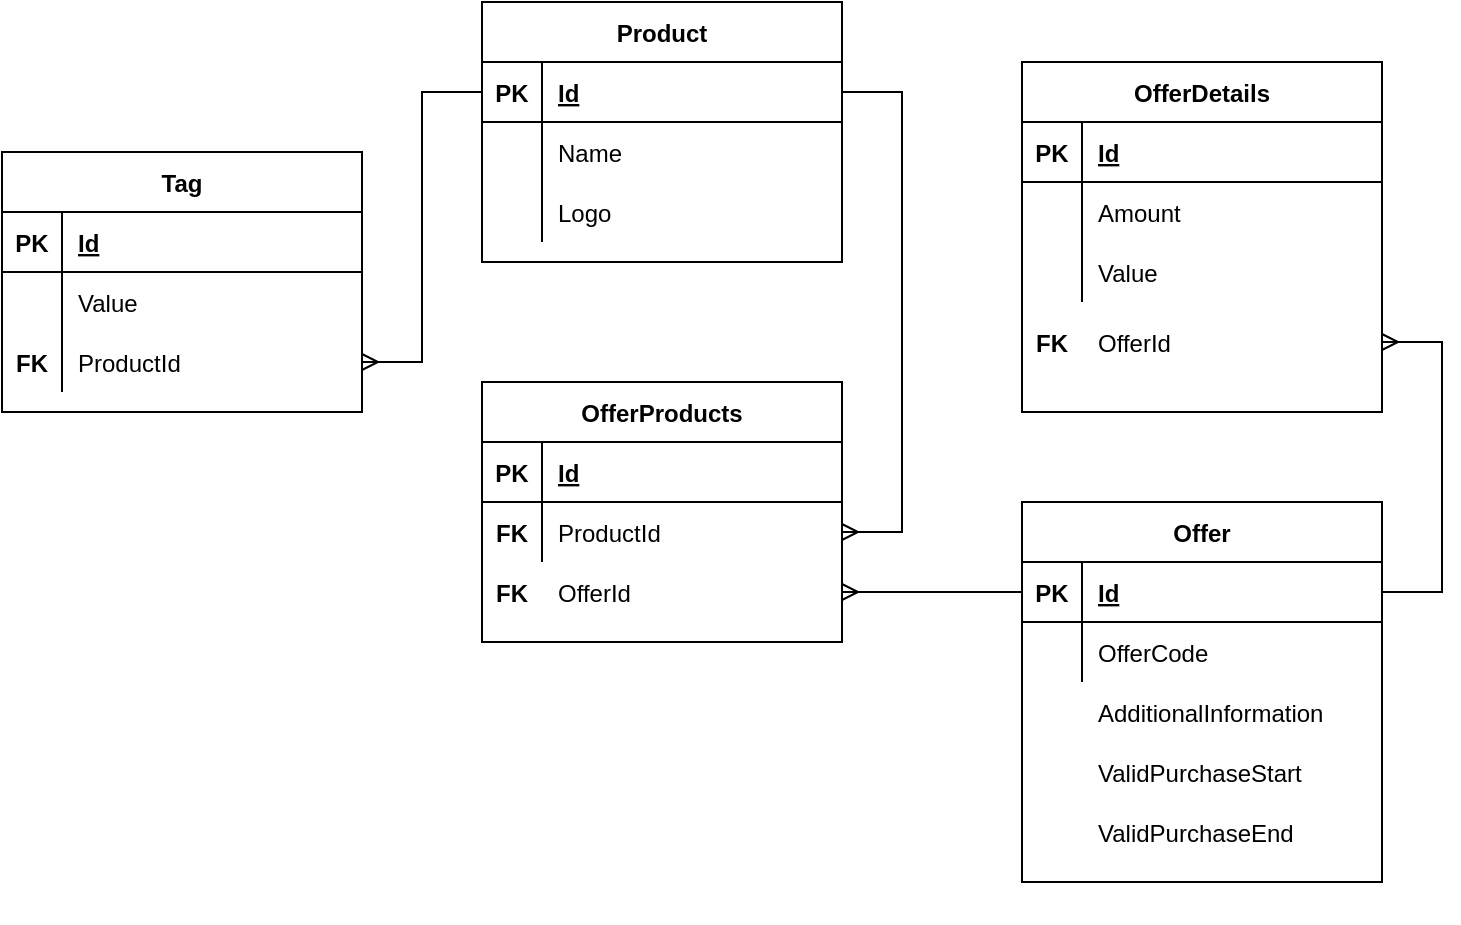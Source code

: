 <mxfile version="20.0.1" type="device"><diagram id="2Wwj6lRafs4TAOpIaeMM" name="Page-1"><mxGraphModel dx="1309" dy="980" grid="1" gridSize="10" guides="1" tooltips="1" connect="1" arrows="1" fold="1" page="0" pageScale="1" pageWidth="827" pageHeight="1169" math="0" shadow="0"><root><mxCell id="0"/><mxCell id="1" parent="0"/><mxCell id="HET-emF-7KSiDFlv094n-15" value="OfferProducts" style="shape=table;startSize=30;container=1;collapsible=1;childLayout=tableLayout;fixedRows=1;rowLines=0;fontStyle=1;align=center;resizeLast=1;" parent="1" vertex="1"><mxGeometry x="30" y="20" width="180" height="130" as="geometry"/></mxCell><mxCell id="HET-emF-7KSiDFlv094n-16" value="" style="shape=tableRow;horizontal=0;startSize=0;swimlaneHead=0;swimlaneBody=0;fillColor=none;collapsible=0;dropTarget=0;points=[[0,0.5],[1,0.5]];portConstraint=eastwest;top=0;left=0;right=0;bottom=1;" parent="HET-emF-7KSiDFlv094n-15" vertex="1"><mxGeometry y="30" width="180" height="30" as="geometry"/></mxCell><mxCell id="HET-emF-7KSiDFlv094n-17" value="PK" style="shape=partialRectangle;connectable=0;fillColor=none;top=0;left=0;bottom=0;right=0;fontStyle=1;overflow=hidden;" parent="HET-emF-7KSiDFlv094n-16" vertex="1"><mxGeometry width="30" height="30" as="geometry"><mxRectangle width="30" height="30" as="alternateBounds"/></mxGeometry></mxCell><mxCell id="HET-emF-7KSiDFlv094n-18" value="Id" style="shape=partialRectangle;connectable=0;fillColor=none;top=0;left=0;bottom=0;right=0;align=left;spacingLeft=6;fontStyle=5;overflow=hidden;" parent="HET-emF-7KSiDFlv094n-16" vertex="1"><mxGeometry x="30" width="150" height="30" as="geometry"><mxRectangle width="150" height="30" as="alternateBounds"/></mxGeometry></mxCell><mxCell id="HET-emF-7KSiDFlv094n-19" value="" style="shape=tableRow;horizontal=0;startSize=0;swimlaneHead=0;swimlaneBody=0;fillColor=none;collapsible=0;dropTarget=0;points=[[0,0.5],[1,0.5]];portConstraint=eastwest;top=0;left=0;right=0;bottom=0;" parent="HET-emF-7KSiDFlv094n-15" vertex="1"><mxGeometry y="60" width="180" height="30" as="geometry"/></mxCell><mxCell id="HET-emF-7KSiDFlv094n-20" value="" style="shape=partialRectangle;connectable=0;fillColor=none;top=0;left=0;bottom=0;right=0;editable=1;overflow=hidden;" parent="HET-emF-7KSiDFlv094n-19" vertex="1"><mxGeometry width="30" height="30" as="geometry"><mxRectangle width="30" height="30" as="alternateBounds"/></mxGeometry></mxCell><mxCell id="HET-emF-7KSiDFlv094n-21" value="ProductId" style="shape=partialRectangle;connectable=0;fillColor=none;top=0;left=0;bottom=0;right=0;align=left;spacingLeft=6;overflow=hidden;" parent="HET-emF-7KSiDFlv094n-19" vertex="1"><mxGeometry x="30" width="150" height="30" as="geometry"><mxRectangle width="150" height="30" as="alternateBounds"/></mxGeometry></mxCell><mxCell id="HET-emF-7KSiDFlv094n-60" value="Offer" style="shape=table;startSize=30;container=1;collapsible=1;childLayout=tableLayout;fixedRows=1;rowLines=0;fontStyle=1;align=center;resizeLast=1;" parent="1" vertex="1"><mxGeometry x="300" y="80" width="180" height="190" as="geometry"/></mxCell><mxCell id="HET-emF-7KSiDFlv094n-61" value="" style="shape=tableRow;horizontal=0;startSize=0;swimlaneHead=0;swimlaneBody=0;fillColor=none;collapsible=0;dropTarget=0;points=[[0,0.5],[1,0.5]];portConstraint=eastwest;top=0;left=0;right=0;bottom=1;" parent="HET-emF-7KSiDFlv094n-60" vertex="1"><mxGeometry y="30" width="180" height="30" as="geometry"/></mxCell><mxCell id="HET-emF-7KSiDFlv094n-62" value="PK" style="shape=partialRectangle;connectable=0;fillColor=none;top=0;left=0;bottom=0;right=0;fontStyle=1;overflow=hidden;" parent="HET-emF-7KSiDFlv094n-61" vertex="1"><mxGeometry width="30" height="30" as="geometry"><mxRectangle width="30" height="30" as="alternateBounds"/></mxGeometry></mxCell><mxCell id="HET-emF-7KSiDFlv094n-63" value="Id" style="shape=partialRectangle;connectable=0;fillColor=none;top=0;left=0;bottom=0;right=0;align=left;spacingLeft=6;fontStyle=5;overflow=hidden;" parent="HET-emF-7KSiDFlv094n-61" vertex="1"><mxGeometry x="30" width="150" height="30" as="geometry"><mxRectangle width="150" height="30" as="alternateBounds"/></mxGeometry></mxCell><mxCell id="HET-emF-7KSiDFlv094n-70" value="" style="shape=tableRow;horizontal=0;startSize=0;swimlaneHead=0;swimlaneBody=0;fillColor=none;collapsible=0;dropTarget=0;points=[[0,0.5],[1,0.5]];portConstraint=eastwest;top=0;left=0;right=0;bottom=0;" parent="HET-emF-7KSiDFlv094n-60" vertex="1"><mxGeometry y="60" width="180" height="30" as="geometry"/></mxCell><mxCell id="HET-emF-7KSiDFlv094n-71" value="" style="shape=partialRectangle;connectable=0;fillColor=none;top=0;left=0;bottom=0;right=0;editable=1;overflow=hidden;" parent="HET-emF-7KSiDFlv094n-70" vertex="1"><mxGeometry width="30" height="30" as="geometry"><mxRectangle width="30" height="30" as="alternateBounds"/></mxGeometry></mxCell><mxCell id="HET-emF-7KSiDFlv094n-72" value="OfferCode" style="shape=partialRectangle;connectable=0;fillColor=none;top=0;left=0;bottom=0;right=0;align=left;spacingLeft=6;overflow=hidden;" parent="HET-emF-7KSiDFlv094n-70" vertex="1"><mxGeometry x="30" width="150" height="30" as="geometry"><mxRectangle width="150" height="30" as="alternateBounds"/></mxGeometry></mxCell><mxCell id="HET-emF-7KSiDFlv094n-73" value="OfferDetails" style="shape=table;startSize=30;container=1;collapsible=1;childLayout=tableLayout;fixedRows=1;rowLines=0;fontStyle=1;align=center;resizeLast=1;" parent="1" vertex="1"><mxGeometry x="300" y="-140" width="180" height="175" as="geometry"/></mxCell><mxCell id="HET-emF-7KSiDFlv094n-74" value="" style="shape=tableRow;horizontal=0;startSize=0;swimlaneHead=0;swimlaneBody=0;fillColor=none;collapsible=0;dropTarget=0;points=[[0,0.5],[1,0.5]];portConstraint=eastwest;top=0;left=0;right=0;bottom=1;" parent="HET-emF-7KSiDFlv094n-73" vertex="1"><mxGeometry y="30" width="180" height="30" as="geometry"/></mxCell><mxCell id="HET-emF-7KSiDFlv094n-75" value="PK" style="shape=partialRectangle;connectable=0;fillColor=none;top=0;left=0;bottom=0;right=0;fontStyle=1;overflow=hidden;" parent="HET-emF-7KSiDFlv094n-74" vertex="1"><mxGeometry width="30" height="30" as="geometry"><mxRectangle width="30" height="30" as="alternateBounds"/></mxGeometry></mxCell><mxCell id="HET-emF-7KSiDFlv094n-76" value="Id" style="shape=partialRectangle;connectable=0;fillColor=none;top=0;left=0;bottom=0;right=0;align=left;spacingLeft=6;fontStyle=5;overflow=hidden;" parent="HET-emF-7KSiDFlv094n-74" vertex="1"><mxGeometry x="30" width="150" height="30" as="geometry"><mxRectangle width="150" height="30" as="alternateBounds"/></mxGeometry></mxCell><mxCell id="HET-emF-7KSiDFlv094n-77" value="" style="shape=tableRow;horizontal=0;startSize=0;swimlaneHead=0;swimlaneBody=0;fillColor=none;collapsible=0;dropTarget=0;points=[[0,0.5],[1,0.5]];portConstraint=eastwest;top=0;left=0;right=0;bottom=0;" parent="HET-emF-7KSiDFlv094n-73" vertex="1"><mxGeometry y="60" width="180" height="30" as="geometry"/></mxCell><mxCell id="HET-emF-7KSiDFlv094n-78" value="" style="shape=partialRectangle;connectable=0;fillColor=none;top=0;left=0;bottom=0;right=0;editable=1;overflow=hidden;" parent="HET-emF-7KSiDFlv094n-77" vertex="1"><mxGeometry width="30" height="30" as="geometry"><mxRectangle width="30" height="30" as="alternateBounds"/></mxGeometry></mxCell><mxCell id="HET-emF-7KSiDFlv094n-79" value="Amount" style="shape=partialRectangle;connectable=0;fillColor=none;top=0;left=0;bottom=0;right=0;align=left;spacingLeft=6;overflow=hidden;" parent="HET-emF-7KSiDFlv094n-77" vertex="1"><mxGeometry x="30" width="150" height="30" as="geometry"><mxRectangle width="150" height="30" as="alternateBounds"/></mxGeometry></mxCell><mxCell id="HET-emF-7KSiDFlv094n-80" value="" style="shape=tableRow;horizontal=0;startSize=0;swimlaneHead=0;swimlaneBody=0;fillColor=none;collapsible=0;dropTarget=0;points=[[0,0.5],[1,0.5]];portConstraint=eastwest;top=0;left=0;right=0;bottom=0;" parent="HET-emF-7KSiDFlv094n-73" vertex="1"><mxGeometry y="90" width="180" height="30" as="geometry"/></mxCell><mxCell id="HET-emF-7KSiDFlv094n-81" value="" style="shape=partialRectangle;connectable=0;fillColor=none;top=0;left=0;bottom=0;right=0;editable=1;overflow=hidden;" parent="HET-emF-7KSiDFlv094n-80" vertex="1"><mxGeometry width="30" height="30" as="geometry"><mxRectangle width="30" height="30" as="alternateBounds"/></mxGeometry></mxCell><mxCell id="HET-emF-7KSiDFlv094n-82" value="Value" style="shape=partialRectangle;connectable=0;fillColor=none;top=0;left=0;bottom=0;right=0;align=left;spacingLeft=6;overflow=hidden;" parent="HET-emF-7KSiDFlv094n-80" vertex="1"><mxGeometry x="30" width="150" height="30" as="geometry"><mxRectangle width="150" height="30" as="alternateBounds"/></mxGeometry></mxCell><mxCell id="HET-emF-7KSiDFlv094n-86" value="" style="shape=tableRow;horizontal=0;startSize=0;swimlaneHead=0;swimlaneBody=0;fillColor=none;collapsible=0;dropTarget=0;points=[[0,0.5],[1,0.5]];portConstraint=eastwest;top=0;left=0;right=0;bottom=0;" parent="1" vertex="1"><mxGeometry x="300" y="230" width="180" height="30" as="geometry"/></mxCell><mxCell id="HET-emF-7KSiDFlv094n-87" value="" style="shape=partialRectangle;connectable=0;fillColor=none;top=0;left=0;bottom=0;right=0;editable=1;overflow=hidden;" parent="HET-emF-7KSiDFlv094n-86" vertex="1"><mxGeometry width="30" height="30" as="geometry"><mxRectangle width="30" height="30" as="alternateBounds"/></mxGeometry></mxCell><mxCell id="HET-emF-7KSiDFlv094n-89" value="" style="shape=tableRow;horizontal=0;startSize=0;swimlaneHead=0;swimlaneBody=0;fillColor=none;collapsible=0;dropTarget=0;points=[[0,0.5],[1,0.5]];portConstraint=eastwest;top=0;left=0;right=0;bottom=0;" parent="1" vertex="1"><mxGeometry x="300" y="260" width="180" height="30" as="geometry"/></mxCell><mxCell id="HET-emF-7KSiDFlv094n-90" value="" style="shape=partialRectangle;connectable=0;fillColor=none;top=0;left=0;bottom=0;right=0;editable=1;overflow=hidden;" parent="HET-emF-7KSiDFlv094n-89" vertex="1"><mxGeometry width="30" height="30" as="geometry"><mxRectangle width="30" height="30" as="alternateBounds"/></mxGeometry></mxCell><mxCell id="HET-emF-7KSiDFlv094n-92" value="" style="shape=tableRow;horizontal=0;startSize=0;swimlaneHead=0;swimlaneBody=0;fillColor=none;collapsible=0;dropTarget=0;points=[[0,0.5],[1,0.5]];portConstraint=eastwest;top=0;left=0;right=0;bottom=0;" parent="1" vertex="1"><mxGeometry x="300" y="200" width="180" height="30" as="geometry"/></mxCell><mxCell id="HET-emF-7KSiDFlv094n-93" value="" style="shape=partialRectangle;connectable=0;fillColor=none;top=0;left=0;bottom=0;right=0;editable=1;overflow=hidden;" parent="HET-emF-7KSiDFlv094n-92" vertex="1"><mxGeometry width="30" height="30" as="geometry"><mxRectangle width="30" height="30" as="alternateBounds"/></mxGeometry></mxCell><mxCell id="HET-emF-7KSiDFlv094n-95" value="Product" style="shape=table;startSize=30;container=1;collapsible=1;childLayout=tableLayout;fixedRows=1;rowLines=0;fontStyle=1;align=center;resizeLast=1;" parent="1" vertex="1"><mxGeometry x="30" y="-170" width="180" height="130" as="geometry"/></mxCell><mxCell id="HET-emF-7KSiDFlv094n-96" value="" style="shape=tableRow;horizontal=0;startSize=0;swimlaneHead=0;swimlaneBody=0;fillColor=none;collapsible=0;dropTarget=0;points=[[0,0.5],[1,0.5]];portConstraint=eastwest;top=0;left=0;right=0;bottom=1;" parent="HET-emF-7KSiDFlv094n-95" vertex="1"><mxGeometry y="30" width="180" height="30" as="geometry"/></mxCell><mxCell id="HET-emF-7KSiDFlv094n-97" value="PK" style="shape=partialRectangle;connectable=0;fillColor=none;top=0;left=0;bottom=0;right=0;fontStyle=1;overflow=hidden;" parent="HET-emF-7KSiDFlv094n-96" vertex="1"><mxGeometry width="30" height="30" as="geometry"><mxRectangle width="30" height="30" as="alternateBounds"/></mxGeometry></mxCell><mxCell id="HET-emF-7KSiDFlv094n-98" value="Id" style="shape=partialRectangle;connectable=0;fillColor=none;top=0;left=0;bottom=0;right=0;align=left;spacingLeft=6;fontStyle=5;overflow=hidden;" parent="HET-emF-7KSiDFlv094n-96" vertex="1"><mxGeometry x="30" width="150" height="30" as="geometry"><mxRectangle width="150" height="30" as="alternateBounds"/></mxGeometry></mxCell><mxCell id="HET-emF-7KSiDFlv094n-99" value="" style="shape=tableRow;horizontal=0;startSize=0;swimlaneHead=0;swimlaneBody=0;fillColor=none;collapsible=0;dropTarget=0;points=[[0,0.5],[1,0.5]];portConstraint=eastwest;top=0;left=0;right=0;bottom=0;" parent="HET-emF-7KSiDFlv094n-95" vertex="1"><mxGeometry y="60" width="180" height="30" as="geometry"/></mxCell><mxCell id="HET-emF-7KSiDFlv094n-100" value="" style="shape=partialRectangle;connectable=0;fillColor=none;top=0;left=0;bottom=0;right=0;editable=1;overflow=hidden;" parent="HET-emF-7KSiDFlv094n-99" vertex="1"><mxGeometry width="30" height="30" as="geometry"><mxRectangle width="30" height="30" as="alternateBounds"/></mxGeometry></mxCell><mxCell id="HET-emF-7KSiDFlv094n-101" value="Name" style="shape=partialRectangle;connectable=0;fillColor=none;top=0;left=0;bottom=0;right=0;align=left;spacingLeft=6;overflow=hidden;" parent="HET-emF-7KSiDFlv094n-99" vertex="1"><mxGeometry x="30" width="150" height="30" as="geometry"><mxRectangle width="150" height="30" as="alternateBounds"/></mxGeometry></mxCell><mxCell id="HET-emF-7KSiDFlv094n-102" value="" style="shape=tableRow;horizontal=0;startSize=0;swimlaneHead=0;swimlaneBody=0;fillColor=none;collapsible=0;dropTarget=0;points=[[0,0.5],[1,0.5]];portConstraint=eastwest;top=0;left=0;right=0;bottom=0;" parent="HET-emF-7KSiDFlv094n-95" vertex="1"><mxGeometry y="90" width="180" height="30" as="geometry"/></mxCell><mxCell id="HET-emF-7KSiDFlv094n-103" value="" style="shape=partialRectangle;connectable=0;fillColor=none;top=0;left=0;bottom=0;right=0;editable=1;overflow=hidden;" parent="HET-emF-7KSiDFlv094n-102" vertex="1"><mxGeometry width="30" height="30" as="geometry"><mxRectangle width="30" height="30" as="alternateBounds"/></mxGeometry></mxCell><mxCell id="HET-emF-7KSiDFlv094n-104" value="Logo" style="shape=partialRectangle;connectable=0;fillColor=none;top=0;left=0;bottom=0;right=0;align=left;spacingLeft=6;overflow=hidden;" parent="HET-emF-7KSiDFlv094n-102" vertex="1"><mxGeometry x="30" width="150" height="30" as="geometry"><mxRectangle width="150" height="30" as="alternateBounds"/></mxGeometry></mxCell><mxCell id="muFcB4KO1AAGsR1b8ZDC-2" value="" style="shape=tableRow;horizontal=0;startSize=0;swimlaneHead=0;swimlaneBody=0;fillColor=none;collapsible=0;dropTarget=0;points=[[0,0.5],[1,0.5]];portConstraint=eastwest;top=0;left=0;right=0;bottom=0;" parent="1" vertex="1"><mxGeometry x="30" y="110" width="180" height="30" as="geometry"/></mxCell><mxCell id="muFcB4KO1AAGsR1b8ZDC-3" value="" style="shape=partialRectangle;connectable=0;fillColor=none;top=0;left=0;bottom=0;right=0;editable=1;overflow=hidden;" parent="muFcB4KO1AAGsR1b8ZDC-2" vertex="1"><mxGeometry width="30" height="30" as="geometry"><mxRectangle width="30" height="30" as="alternateBounds"/></mxGeometry></mxCell><mxCell id="muFcB4KO1AAGsR1b8ZDC-4" value="OfferId" style="shape=partialRectangle;connectable=0;fillColor=none;top=0;left=0;bottom=0;right=0;align=left;spacingLeft=6;overflow=hidden;" parent="muFcB4KO1AAGsR1b8ZDC-2" vertex="1"><mxGeometry x="30" width="150" height="30" as="geometry"><mxRectangle width="150" height="30" as="alternateBounds"/></mxGeometry></mxCell><mxCell id="muFcB4KO1AAGsR1b8ZDC-1" value="" style="edgeStyle=entityRelationEdgeStyle;fontSize=12;html=1;endArrow=ERmany;rounded=0;" parent="1" source="HET-emF-7KSiDFlv094n-61" target="muFcB4KO1AAGsR1b8ZDC-2" edge="1"><mxGeometry width="100" height="100" relative="1" as="geometry"><mxPoint x="310" y="85" as="sourcePoint"/><mxPoint x="210" y="185" as="targetPoint"/></mxGeometry></mxCell><mxCell id="muFcB4KO1AAGsR1b8ZDC-5" value="" style="edgeStyle=entityRelationEdgeStyle;fontSize=12;html=1;endArrow=ERmany;rounded=0;" parent="1" source="HET-emF-7KSiDFlv094n-96" target="HET-emF-7KSiDFlv094n-19" edge="1"><mxGeometry width="100" height="100" relative="1" as="geometry"><mxPoint x="-60" y="290" as="sourcePoint"/><mxPoint x="40" y="190" as="targetPoint"/></mxGeometry></mxCell><mxCell id="muFcB4KO1AAGsR1b8ZDC-7" value="" style="shape=tableRow;horizontal=0;startSize=0;swimlaneHead=0;swimlaneBody=0;fillColor=none;collapsible=0;dropTarget=0;points=[[0,0.5],[1,0.5]];portConstraint=eastwest;top=0;left=0;right=0;bottom=0;" parent="1" vertex="1"><mxGeometry x="300" y="-15" width="180" height="30" as="geometry"/></mxCell><mxCell id="muFcB4KO1AAGsR1b8ZDC-8" value="" style="shape=partialRectangle;connectable=0;fillColor=none;top=0;left=0;bottom=0;right=0;editable=1;overflow=hidden;" parent="muFcB4KO1AAGsR1b8ZDC-7" vertex="1"><mxGeometry width="30" height="30" as="geometry"><mxRectangle width="30" height="30" as="alternateBounds"/></mxGeometry></mxCell><mxCell id="muFcB4KO1AAGsR1b8ZDC-9" value="OfferId" style="shape=partialRectangle;connectable=0;fillColor=none;top=0;left=0;bottom=0;right=0;align=left;spacingLeft=6;overflow=hidden;" parent="muFcB4KO1AAGsR1b8ZDC-7" vertex="1"><mxGeometry x="30" width="150" height="30" as="geometry"><mxRectangle width="150" height="30" as="alternateBounds"/></mxGeometry></mxCell><mxCell id="muFcB4KO1AAGsR1b8ZDC-10" value="" style="edgeStyle=entityRelationEdgeStyle;fontSize=12;html=1;endArrow=ERmany;rounded=0;" parent="1" source="HET-emF-7KSiDFlv094n-61" target="muFcB4KO1AAGsR1b8ZDC-7" edge="1"><mxGeometry width="100" height="100" relative="1" as="geometry"><mxPoint x="500" y="80" as="sourcePoint"/><mxPoint x="600" y="-20" as="targetPoint"/></mxGeometry></mxCell><mxCell id="muFcB4KO1AAGsR1b8ZDC-11" value="FK" style="shape=partialRectangle;connectable=0;fillColor=none;top=0;left=0;bottom=0;right=0;fontStyle=1;overflow=hidden;" parent="1" vertex="1"><mxGeometry x="300" y="-15" width="30" height="30" as="geometry"><mxRectangle width="30" height="30" as="alternateBounds"/></mxGeometry></mxCell><mxCell id="HET-emF-7KSiDFlv094n-94" value="AdditionalInformation" style="shape=partialRectangle;connectable=0;fillColor=none;top=0;left=0;bottom=0;right=0;align=left;spacingLeft=6;overflow=hidden;" parent="1" vertex="1"><mxGeometry x="330" y="170" width="150" height="30" as="geometry"><mxRectangle width="150" height="30" as="alternateBounds"/></mxGeometry></mxCell><mxCell id="HET-emF-7KSiDFlv094n-88" value="ValidPurchaseStart" style="shape=partialRectangle;connectable=0;fillColor=none;top=0;left=0;bottom=0;right=0;align=left;spacingLeft=6;overflow=hidden;" parent="1" vertex="1"><mxGeometry x="330" y="200" width="150" height="30" as="geometry"><mxRectangle width="150" height="30" as="alternateBounds"/></mxGeometry></mxCell><mxCell id="HET-emF-7KSiDFlv094n-91" value="ValidPurchaseEnd" style="shape=partialRectangle;connectable=0;fillColor=none;top=0;left=0;bottom=0;right=0;align=left;spacingLeft=6;overflow=hidden;" parent="1" vertex="1"><mxGeometry x="330" y="230" width="150" height="30" as="geometry"><mxRectangle width="150" height="30" as="alternateBounds"/></mxGeometry></mxCell><mxCell id="muFcB4KO1AAGsR1b8ZDC-13" value="FK" style="shape=partialRectangle;connectable=0;fillColor=none;top=0;left=0;bottom=0;right=0;fontStyle=1;overflow=hidden;" parent="1" vertex="1"><mxGeometry x="30" y="110" width="30" height="30" as="geometry"><mxRectangle width="30" height="30" as="alternateBounds"/></mxGeometry></mxCell><mxCell id="muFcB4KO1AAGsR1b8ZDC-14" value="FK" style="shape=partialRectangle;connectable=0;fillColor=none;top=0;left=0;bottom=0;right=0;fontStyle=1;overflow=hidden;" parent="1" vertex="1"><mxGeometry x="30" y="80" width="30" height="30" as="geometry"><mxRectangle width="30" height="30" as="alternateBounds"/></mxGeometry></mxCell><mxCell id="OuZwwk_McjNz8C251bas-1" value="Tag" style="shape=table;startSize=30;container=1;collapsible=1;childLayout=tableLayout;fixedRows=1;rowLines=0;fontStyle=1;align=center;resizeLast=1;" vertex="1" parent="1"><mxGeometry x="-210" y="-95" width="180" height="130" as="geometry"/></mxCell><mxCell id="OuZwwk_McjNz8C251bas-2" value="" style="shape=tableRow;horizontal=0;startSize=0;swimlaneHead=0;swimlaneBody=0;fillColor=none;collapsible=0;dropTarget=0;points=[[0,0.5],[1,0.5]];portConstraint=eastwest;top=0;left=0;right=0;bottom=1;" vertex="1" parent="OuZwwk_McjNz8C251bas-1"><mxGeometry y="30" width="180" height="30" as="geometry"/></mxCell><mxCell id="OuZwwk_McjNz8C251bas-3" value="PK" style="shape=partialRectangle;connectable=0;fillColor=none;top=0;left=0;bottom=0;right=0;fontStyle=1;overflow=hidden;" vertex="1" parent="OuZwwk_McjNz8C251bas-2"><mxGeometry width="30" height="30" as="geometry"><mxRectangle width="30" height="30" as="alternateBounds"/></mxGeometry></mxCell><mxCell id="OuZwwk_McjNz8C251bas-4" value="Id" style="shape=partialRectangle;connectable=0;fillColor=none;top=0;left=0;bottom=0;right=0;align=left;spacingLeft=6;fontStyle=5;overflow=hidden;" vertex="1" parent="OuZwwk_McjNz8C251bas-2"><mxGeometry x="30" width="150" height="30" as="geometry"><mxRectangle width="150" height="30" as="alternateBounds"/></mxGeometry></mxCell><mxCell id="OuZwwk_McjNz8C251bas-5" value="" style="shape=tableRow;horizontal=0;startSize=0;swimlaneHead=0;swimlaneBody=0;fillColor=none;collapsible=0;dropTarget=0;points=[[0,0.5],[1,0.5]];portConstraint=eastwest;top=0;left=0;right=0;bottom=0;" vertex="1" parent="OuZwwk_McjNz8C251bas-1"><mxGeometry y="60" width="180" height="30" as="geometry"/></mxCell><mxCell id="OuZwwk_McjNz8C251bas-6" value="" style="shape=partialRectangle;connectable=0;fillColor=none;top=0;left=0;bottom=0;right=0;editable=1;overflow=hidden;" vertex="1" parent="OuZwwk_McjNz8C251bas-5"><mxGeometry width="30" height="30" as="geometry"><mxRectangle width="30" height="30" as="alternateBounds"/></mxGeometry></mxCell><mxCell id="OuZwwk_McjNz8C251bas-7" value="Value" style="shape=partialRectangle;connectable=0;fillColor=none;top=0;left=0;bottom=0;right=0;align=left;spacingLeft=6;overflow=hidden;" vertex="1" parent="OuZwwk_McjNz8C251bas-5"><mxGeometry x="30" width="150" height="30" as="geometry"><mxRectangle width="150" height="30" as="alternateBounds"/></mxGeometry></mxCell><mxCell id="OuZwwk_McjNz8C251bas-8" value="" style="shape=tableRow;horizontal=0;startSize=0;swimlaneHead=0;swimlaneBody=0;fillColor=none;collapsible=0;dropTarget=0;points=[[0,0.5],[1,0.5]];portConstraint=eastwest;top=0;left=0;right=0;bottom=0;" vertex="1" parent="OuZwwk_McjNz8C251bas-1"><mxGeometry y="90" width="180" height="30" as="geometry"/></mxCell><mxCell id="OuZwwk_McjNz8C251bas-9" value="" style="shape=partialRectangle;connectable=0;fillColor=none;top=0;left=0;bottom=0;right=0;editable=1;overflow=hidden;" vertex="1" parent="OuZwwk_McjNz8C251bas-8"><mxGeometry width="30" height="30" as="geometry"><mxRectangle width="30" height="30" as="alternateBounds"/></mxGeometry></mxCell><mxCell id="OuZwwk_McjNz8C251bas-10" value="ProductId" style="shape=partialRectangle;connectable=0;fillColor=none;top=0;left=0;bottom=0;right=0;align=left;spacingLeft=6;overflow=hidden;" vertex="1" parent="OuZwwk_McjNz8C251bas-8"><mxGeometry x="30" width="150" height="30" as="geometry"><mxRectangle width="150" height="30" as="alternateBounds"/></mxGeometry></mxCell><mxCell id="OuZwwk_McjNz8C251bas-14" value="FK" style="shape=partialRectangle;connectable=0;fillColor=none;top=0;left=0;bottom=0;right=0;fontStyle=1;overflow=hidden;" vertex="1" parent="1"><mxGeometry x="-210" y="-5" width="30" height="30" as="geometry"><mxRectangle width="30" height="30" as="alternateBounds"/></mxGeometry></mxCell><mxCell id="OuZwwk_McjNz8C251bas-16" value="" style="edgeStyle=entityRelationEdgeStyle;fontSize=12;html=1;endArrow=ERmany;rounded=0;" edge="1" parent="1" source="HET-emF-7KSiDFlv094n-96" target="OuZwwk_McjNz8C251bas-8"><mxGeometry width="100" height="100" relative="1" as="geometry"><mxPoint x="30" y="-75" as="sourcePoint"/><mxPoint x="-70" y="25" as="targetPoint"/></mxGeometry></mxCell></root></mxGraphModel></diagram></mxfile>